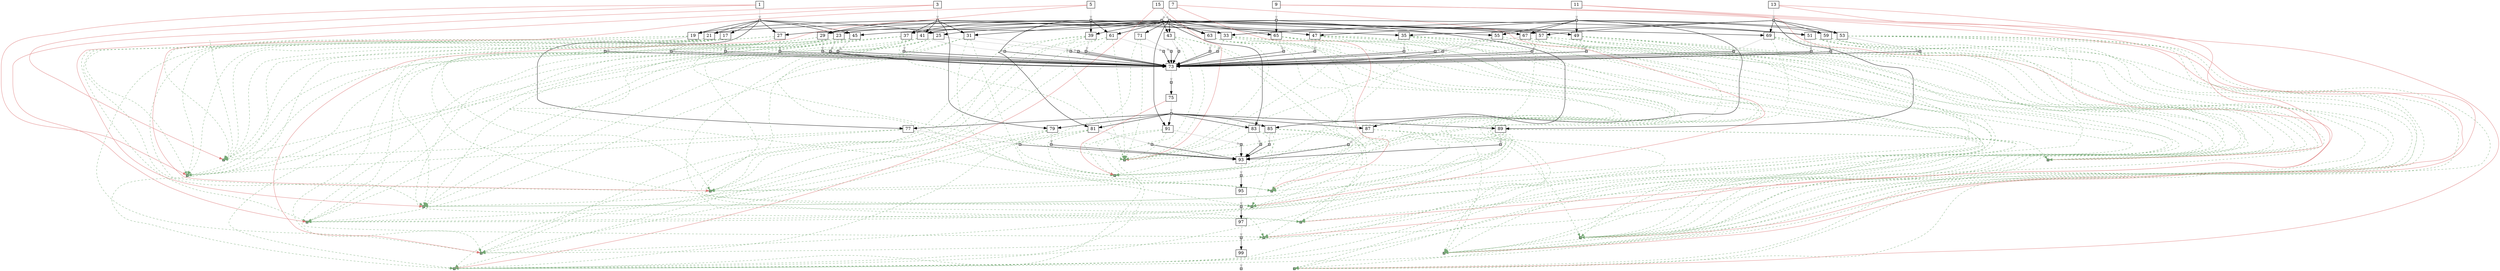 strict digraph  {
	node [label="\N"];
	1	 [height=0,
		shape=rect,
		size=13.44,
		width=0];
	2	 [fillcolor=gray,
		height=0.1,
		label="",
		shape=rect,
		size=0,
		style=filled,
		width=0.1];
	1 -> 2	 [color=gray,
		size=12542370.0];
	101	 [fillcolor="#88bb88",
		height=0.1,
		label="",
		shape=rect,
		size=0,
		style=filled,
		width=0.1];
	1 -> 101	 [color="#dd7777",
		size=2198396.0,
		weight=0];
	102	 [fillcolor="#88bb88",
		height=0.1,
		label="",
		shape=rect,
		size=0,
		style=filled,
		width=0.1];
	1 -> 102	 [color="#dd7777",
		size=2198396.0,
		weight=0];
	17	 [height=0,
		shape=rect,
		size=10.54,
		width=0];
	2 -> 17	 [size=0];
	19	 [height=0,
		shape=rect,
		size=10.68,
		width=0];
	2 -> 19	 [size=0];
	21	 [height=0,
		shape=rect,
		size=10.61,
		width=0];
	2 -> 21	 [size=0];
	23	 [height=0,
		shape=rect,
		size=10.43,
		width=0];
	2 -> 23	 [size=0];
	25	 [height=0,
		shape=rect,
		size=10.62,
		width=0];
	2 -> 25	 [size=0];
	27	 [height=0,
		shape=rect,
		size=10.68,
		width=0];
	2 -> 27	 [size=0];
	45	 [height=0,
		shape=rect,
		size=10.78,
		width=0];
	2 -> 45	 [size=0];
	77	 [height=0,
		shape=rect,
		size=10.78,
		width=0];
	2 -> 77	 [size=0];
	3	 [height=0,
		shape=rect,
		size=13.86,
		width=0];
	4	 [fillcolor=gray,
		height=0.1,
		label="",
		shape=rect,
		size=0,
		style=filled,
		width=0.1];
	3 -> 4	 [color=gray,
		size=12560334.0];
	103	 [fillcolor="#88bb88",
		height=0.1,
		label="",
		shape=rect,
		size=0,
		style=filled,
		width=0.1];
	3 -> 103	 [color="#dd7777",
		size=2198396.0,
		weight=0];
	104	 [fillcolor="#88bb88",
		height=0.1,
		label="",
		shape=rect,
		size=0,
		style=filled,
		width=0.1];
	3 -> 104	 [color="#dd7777",
		size=2198396.0,
		weight=0];
	4 -> 19	 [size=0];
	29	 [height=0,
		shape=rect,
		size=10.61,
		width=0];
	4 -> 29	 [size=0];
	31	 [height=0,
		shape=rect,
		size=10.63,
		width=0];
	4 -> 31	 [size=0];
	33	 [height=0,
		shape=rect,
		size=10.56,
		width=0];
	4 -> 33	 [size=0];
	35	 [height=0,
		shape=rect,
		size=10.63,
		width=0];
	4 -> 35	 [size=0];
	37	 [height=0,
		shape=rect,
		size=10.41,
		width=0];
	4 -> 37	 [size=0];
	41	 [height=0,
		shape=rect,
		size=10.45,
		width=0];
	4 -> 41	 [size=0];
	79	 [height=0,
		shape=rect,
		size=10.76,
		width=0];
	4 -> 79	 [size=0];
	5	 [height=0,
		shape=rect,
		size=13.59,
		width=0];
	6	 [fillcolor=gray,
		height=0.1,
		label="",
		shape=rect,
		size=0,
		style=filled,
		width=0.1];
	5 -> 6	 [color=gray,
		size=12556720.0];
	105	 [fillcolor="#88bb88",
		height=0.1,
		label="",
		shape=rect,
		size=0,
		style=filled,
		width=0.1];
	5 -> 105	 [color="#dd7777",
		size=2198396.0,
		weight=0];
	106	 [fillcolor="#88bb88",
		height=0.1,
		label="",
		shape=rect,
		size=0,
		style=filled,
		width=0.1];
	5 -> 106	 [color="#dd7777",
		size=2198396.0,
		weight=0];
	6 -> 21	 [size=0];
	6 -> 29	 [size=0];
	39	 [height=0,
		shape=rect,
		size=10.73,
		width=0];
	6 -> 39	 [size=0];
	47	 [height=0,
		shape=rect,
		size=10.76,
		width=0];
	6 -> 47	 [size=0];
	57	 [height=0,
		shape=rect,
		size=10.54,
		width=0];
	6 -> 57	 [size=0];
	61	 [height=0,
		shape=rect,
		size=10.72,
		width=0];
	6 -> 61	 [size=0];
	81	 [height=0,
		shape=rect,
		size=10.6,
		width=0];
	6 -> 81	 [size=0];
	7	 [height=0,
		shape=rect,
		size=13.65,
		width=0];
	8	 [fillcolor=gray,
		height=0.1,
		label="",
		shape=rect,
		size=0,
		style=filled,
		width=0.1];
	7 -> 8	 [color=gray,
		size=12550950.0];
	107	 [fillcolor="#88bb88",
		height=0.1,
		label="",
		shape=rect,
		size=0,
		style=filled,
		width=0.1];
	7 -> 107	 [color="#dd7777",
		size=2198396.0,
		weight=0];
	108	 [fillcolor="#88bb88",
		height=0.1,
		label="",
		shape=rect,
		size=0,
		style=filled,
		width=0.1];
	7 -> 108	 [color="#dd7777",
		size=2198396.0,
		weight=0];
	8 -> 23	 [size=0];
	8 -> 31	 [size=0];
	8 -> 41	 [size=0];
	43	 [height=0,
		shape=rect,
		size=10.59,
		width=0];
	8 -> 43	 [size=0];
	49	 [height=0,
		shape=rect,
		size=10.7,
		width=0];
	8 -> 49	 [size=0];
	63	 [height=0,
		shape=rect,
		size=10.46,
		width=0];
	8 -> 63	 [size=0];
	83	 [height=0,
		shape=rect,
		size=10.86,
		width=0];
	8 -> 83	 [size=0];
	9	 [height=0,
		shape=rect,
		size=13.43,
		width=0];
	10	 [fillcolor=gray,
		height=0.1,
		label="",
		shape=rect,
		size=0,
		style=filled,
		width=0.1];
	9 -> 10	 [color=gray,
		size=12562602.0];
	109	 [fillcolor="#88bb88",
		height=0.1,
		label="",
		shape=rect,
		size=0,
		style=filled,
		width=0.1];
	9 -> 109	 [color="#dd7777",
		size=2198396.0,
		weight=0];
	110	 [fillcolor="#88bb88",
		height=0.1,
		label="",
		shape=rect,
		size=0,
		style=filled,
		width=0.1];
	9 -> 110	 [color="#dd7777",
		size=2198396.0,
		weight=0];
	10 -> 25	 [size=0];
	10 -> 45	 [size=0];
	51	 [height=0,
		shape=rect,
		size=10.36,
		width=0];
	10 -> 51	 [size=0];
	65	 [height=0,
		shape=rect,
		size=10.57,
		width=0];
	10 -> 65	 [size=0];
	85	 [height=0,
		shape=rect,
		size=10.63,
		width=0];
	10 -> 85	 [size=0];
	11	 [height=0,
		shape=rect,
		size=13.36,
		width=0];
	12	 [fillcolor=gray,
		height=0.1,
		label="",
		shape=rect,
		size=0,
		style=filled,
		width=0.1];
	11 -> 12	 [color=gray,
		size=12538100.0];
	111	 [fillcolor="#88bb88",
		height=0.1,
		label="",
		shape=rect,
		size=0,
		style=filled,
		width=0.1];
	11 -> 111	 [color="#dd7777",
		size=2198396.0,
		weight=0];
	112	 [fillcolor="#88bb88",
		height=0.1,
		label="",
		shape=rect,
		size=0,
		style=filled,
		width=0.1];
	11 -> 112	 [color="#dd7777",
		size=2198396.0,
		weight=0];
	12 -> 33	 [size=0];
	12 -> 47	 [size=0];
	12 -> 49	 [size=0];
	12 -> 51	 [size=0];
	53	 [height=0,
		shape=rect,
		size=10.45,
		width=0];
	12 -> 53	 [size=0];
	55	 [height=0,
		shape=rect,
		size=10.67,
		width=0];
	12 -> 55	 [size=0];
	59	 [height=0,
		shape=rect,
		size=10.63,
		width=0];
	12 -> 59	 [size=0];
	67	 [height=0,
		shape=rect,
		size=10.57,
		width=0];
	12 -> 67	 [size=0];
	87	 [height=0,
		shape=rect,
		size=10.73,
		width=0];
	12 -> 87	 [size=0];
	13	 [height=0,
		shape=rect,
		size=13.15,
		width=0];
	14	 [fillcolor=gray,
		height=0.1,
		label="",
		shape=rect,
		size=0,
		style=filled,
		width=0.1];
	13 -> 14	 [color=gray,
		size=12523862.0];
	113	 [fillcolor="#88bb88",
		height=0.1,
		label="",
		shape=rect,
		size=0,
		style=filled,
		width=0.1];
	13 -> 113	 [color="#dd7777",
		size=2198396.0,
		weight=0];
	114	 [fillcolor="#88bb88",
		height=0.1,
		label="",
		shape=rect,
		size=0,
		style=filled,
		width=0.1];
	13 -> 114	 [color="#dd7777",
		size=2198396.0,
		weight=0];
	14 -> 35	 [size=0];
	14 -> 53	 [size=0];
	14 -> 57	 [size=0];
	14 -> 59	 [size=0];
	69	 [height=0,
		shape=rect,
		size=10.68,
		width=0];
	14 -> 69	 [size=0];
	89	 [height=0,
		shape=rect,
		size=10.73,
		width=0];
	14 -> 89	 [size=0];
	15	 [height=0,
		shape=rect,
		size=13.58,
		width=0];
	16	 [fillcolor=gray,
		height=0.1,
		label="",
		shape=rect,
		size=0,
		style=filled,
		width=0.1];
	15 -> 16	 [color=gray,
		size=12582384.0];
	115	 [fillcolor="#88bb88",
		height=0.1,
		label="",
		shape=rect,
		size=0,
		style=filled,
		width=0.1];
	15 -> 115	 [color="#dd7777",
		size=2198396.0,
		weight=0];
	116	 [fillcolor="#88bb88",
		height=0.1,
		label="",
		shape=rect,
		size=0,
		style=filled,
		width=0.1];
	15 -> 116	 [color="#dd7777",
		size=2198396.0,
		weight=0];
	16 -> 27	 [size=0];
	16 -> 37	 [size=0];
	16 -> 39	 [size=0];
	16 -> 43	 [size=0];
	16 -> 55	 [size=0];
	16 -> 61	 [size=0];
	16 -> 63	 [size=0];
	16 -> 65	 [size=0];
	16 -> 67	 [size=0];
	16 -> 69	 [size=0];
	71	 [height=0,
		shape=rect,
		size=10.57,
		width=0];
	16 -> 71	 [size=0];
	91	 [height=0,
		shape=rect,
		size=10.55,
		width=0];
	16 -> 91	 [size=0];
	18	 [fillcolor=gray,
		height=0.1,
		label="",
		shape=rect,
		size=0,
		style=filled,
		width=0.1];
	17 -> 18	 [color=gray,
		size=8620158.0];
	17 -> 101	 [color="#77aa77",
		size=0,
		style=dashed,
		weight=0];
	17 -> 102	 [color="#77aa77",
		size=0,
		style=dashed,
		weight=0];
	73	 [height=0,
		shape=rect,
		size=2.24,
		width=0];
	18 -> 73	 [size=299868.0];
	20	 [fillcolor=gray,
		height=0.1,
		label="",
		shape=rect,
		size=0,
		style=filled,
		width=0.1];
	19 -> 20	 [color=gray,
		size=16958108.0];
	19 -> 101	 [color="#77aa77",
		size=0,
		style=dashed,
		weight=0];
	19 -> 102	 [color="#77aa77",
		size=0,
		style=dashed,
		weight=0];
	19 -> 103	 [color="#77aa77",
		size=0,
		style=dashed,
		weight=0];
	19 -> 104	 [color="#77aa77",
		size=0,
		style=dashed,
		weight=0];
	20 -> 73	 [size=299868.0];
	22	 [fillcolor=gray,
		height=0.1,
		label="",
		shape=rect,
		size=0,
		style=filled,
		width=0.1];
	21 -> 22	 [color=gray,
		size=16954494.0];
	21 -> 101	 [color="#77aa77",
		size=0,
		style=dashed,
		weight=0];
	21 -> 102	 [color="#77aa77",
		size=0,
		style=dashed,
		weight=0];
	21 -> 105	 [color="#77aa77",
		size=0,
		style=dashed,
		weight=0];
	21 -> 106	 [color="#77aa77",
		size=0,
		style=dashed,
		weight=0];
	22 -> 73	 [size=299868.0];
	24	 [fillcolor=gray,
		height=0.1,
		label="",
		shape=rect,
		size=0,
		style=filled,
		width=0.1];
	23 -> 24	 [color=gray,
		size=16948724.0];
	23 -> 101	 [color="#77aa77",
		size=0,
		style=dashed,
		weight=0];
	23 -> 102	 [color="#77aa77",
		size=0,
		style=dashed,
		weight=0];
	23 -> 107	 [color="#77aa77",
		size=0,
		style=dashed,
		weight=0];
	23 -> 108	 [color="#77aa77",
		size=0,
		style=dashed,
		weight=0];
	24 -> 73	 [size=299868.0];
	26	 [fillcolor=gray,
		height=0.1,
		label="",
		shape=rect,
		size=0,
		style=filled,
		width=0.1];
	25 -> 26	 [color=gray,
		size=16960376.0];
	25 -> 101	 [color="#77aa77",
		size=0,
		style=dashed,
		weight=0];
	25 -> 102	 [color="#77aa77",
		size=0,
		style=dashed,
		weight=0];
	25 -> 109	 [color="#77aa77",
		size=0,
		style=dashed,
		weight=0];
	25 -> 110	 [color="#77aa77",
		size=0,
		style=dashed,
		weight=0];
	26 -> 73	 [size=299868.0];
	28	 [fillcolor=gray,
		height=0.1,
		label="",
		shape=rect,
		size=0,
		style=filled,
		width=0.1];
	27 -> 28	 [color=gray,
		size=16980158.0];
	27 -> 101	 [color="#77aa77",
		size=0,
		style=dashed,
		weight=0];
	27 -> 102	 [color="#77aa77",
		size=0,
		style=dashed,
		weight=0];
	27 -> 115	 [color="#77aa77",
		size=0,
		style=dashed,
		weight=0];
	27 -> 116	 [color="#77aa77",
		size=0,
		style=dashed,
		weight=0];
	28 -> 73	 [size=299868.0];
	30	 [fillcolor=gray,
		height=0.1,
		label="",
		shape=rect,
		size=0,
		style=filled,
		width=0.1];
	29 -> 30	 [color=gray,
		size=16972458.0];
	29 -> 103	 [color="#77aa77",
		size=0,
		style=dashed,
		weight=0];
	29 -> 104	 [color="#77aa77",
		size=0,
		style=dashed,
		weight=0];
	29 -> 105	 [color="#77aa77",
		size=0,
		style=dashed,
		weight=0];
	29 -> 106	 [color="#77aa77",
		size=0,
		style=dashed,
		weight=0];
	30 -> 73	 [size=299868.0];
	32	 [fillcolor=gray,
		height=0.1,
		label="",
		shape=rect,
		size=0,
		style=filled,
		width=0.1];
	31 -> 32	 [color=gray,
		size=16966688.0];
	31 -> 103	 [color="#77aa77",
		size=0,
		style=dashed,
		weight=0];
	31 -> 104	 [color="#77aa77",
		size=0,
		style=dashed,
		weight=0];
	31 -> 107	 [color="#77aa77",
		size=0,
		style=dashed,
		weight=0];
	31 -> 108	 [color="#77aa77",
		size=0,
		style=dashed,
		weight=0];
	32 -> 73	 [size=299868.0];
	34	 [fillcolor=gray,
		height=0.1,
		label="",
		shape=rect,
		size=0,
		style=filled,
		width=0.1];
	33 -> 34	 [color=gray,
		size=16953838.0];
	33 -> 103	 [color="#77aa77",
		size=0,
		style=dashed,
		weight=0];
	33 -> 104	 [color="#77aa77",
		size=0,
		style=dashed,
		weight=0];
	33 -> 111	 [color="#77aa77",
		size=0,
		style=dashed,
		weight=0];
	33 -> 112	 [color="#77aa77",
		size=0,
		style=dashed,
		weight=0];
	34 -> 73	 [size=299868.0];
	36	 [fillcolor=gray,
		height=0.1,
		label="",
		shape=rect,
		size=0,
		style=filled,
		width=0.1];
	35 -> 36	 [color=gray,
		size=16939600.0];
	35 -> 103	 [color="#77aa77",
		size=0,
		style=dashed,
		weight=0];
	35 -> 104	 [color="#77aa77",
		size=0,
		style=dashed,
		weight=0];
	35 -> 113	 [color="#77aa77",
		size=0,
		style=dashed,
		weight=0];
	35 -> 114	 [color="#77aa77",
		size=0,
		style=dashed,
		weight=0];
	36 -> 73	 [size=299868.0];
	38	 [fillcolor=gray,
		height=0.1,
		label="",
		shape=rect,
		size=0,
		style=filled,
		width=0.1];
	37 -> 38	 [color=gray,
		size=16998122.0];
	37 -> 103	 [color="#77aa77",
		size=0,
		style=dashed,
		weight=0];
	37 -> 104	 [color="#77aa77",
		size=0,
		style=dashed,
		weight=0];
	37 -> 115	 [color="#77aa77",
		size=0,
		style=dashed,
		weight=0];
	37 -> 116	 [color="#77aa77",
		size=0,
		style=dashed,
		weight=0];
	38 -> 73	 [size=299868.0];
	40	 [fillcolor=gray,
		height=0.1,
		label="",
		shape=rect,
		size=0,
		style=filled,
		width=0.1];
	39 -> 40	 [color=gray,
		size=16994508.0];
	39 -> 105	 [color="#77aa77",
		size=0,
		style=dashed,
		weight=0];
	39 -> 106	 [color="#77aa77",
		size=0,
		style=dashed,
		weight=0];
	39 -> 115	 [color="#77aa77",
		size=0,
		style=dashed,
		weight=0];
	39 -> 116	 [color="#77aa77",
		size=0,
		style=dashed,
		weight=0];
	40 -> 73	 [size=299868.0];
	42	 [fillcolor=gray,
		height=0.1,
		label="",
		shape=rect,
		size=0,
		style=filled,
		width=0.1];
	41 -> 42	 [color=gray,
		size=16966688.0];
	41 -> 103	 [color="#77aa77",
		size=0,
		style=dashed,
		weight=0];
	41 -> 104	 [color="#77aa77",
		size=0,
		style=dashed,
		weight=0];
	41 -> 107	 [color="#77aa77",
		size=0,
		style=dashed,
		weight=0];
	41 -> 108	 [color="#77aa77",
		size=0,
		style=dashed,
		weight=0];
	42 -> 73	 [size=299868.0];
	44	 [fillcolor=gray,
		height=0.1,
		label="",
		shape=rect,
		size=0,
		style=filled,
		width=0.1];
	43 -> 44	 [color=gray,
		size=16988738.0];
	43 -> 107	 [color="#77aa77",
		size=0,
		style=dashed,
		weight=0];
	43 -> 108	 [color="#77aa77",
		size=0,
		style=dashed,
		weight=0];
	43 -> 115	 [color="#77aa77",
		size=0,
		style=dashed,
		weight=0];
	43 -> 116	 [color="#77aa77",
		size=0,
		style=dashed,
		weight=0];
	44 -> 73	 [size=299868.0];
	46	 [fillcolor=gray,
		height=0.1,
		label="",
		shape=rect,
		size=0,
		style=filled,
		width=0.1];
	45 -> 46	 [color=gray,
		size=16960376.0];
	45 -> 101	 [color="#77aa77",
		size=0,
		style=dashed,
		weight=0];
	45 -> 102	 [color="#77aa77",
		size=0,
		style=dashed,
		weight=0];
	45 -> 109	 [color="#77aa77",
		size=0,
		style=dashed,
		weight=0];
	45 -> 110	 [color="#77aa77",
		size=0,
		style=dashed,
		weight=0];
	46 -> 73	 [size=299868.0];
	48	 [fillcolor=gray,
		height=0.1,
		label="",
		shape=rect,
		size=0,
		style=filled,
		width=0.1];
	47 -> 48	 [color=gray,
		size=16950224.0];
	47 -> 105	 [color="#77aa77",
		size=0,
		style=dashed,
		weight=0];
	47 -> 106	 [color="#77aa77",
		size=0,
		style=dashed,
		weight=0];
	47 -> 111	 [color="#77aa77",
		size=0,
		style=dashed,
		weight=0];
	47 -> 112	 [color="#77aa77",
		size=0,
		style=dashed,
		weight=0];
	48 -> 73	 [size=299868.0];
	50	 [fillcolor=gray,
		height=0.1,
		label="",
		shape=rect,
		size=0,
		style=filled,
		width=0.1];
	49 -> 50	 [color=gray,
		size=16944454.0];
	49 -> 107	 [color="#77aa77",
		size=0,
		style=dashed,
		weight=0];
	49 -> 108	 [color="#77aa77",
		size=0,
		style=dashed,
		weight=0];
	49 -> 111	 [color="#77aa77",
		size=0,
		style=dashed,
		weight=0];
	49 -> 112	 [color="#77aa77",
		size=0,
		style=dashed,
		weight=0];
	50 -> 73	 [size=299868.0];
	52	 [fillcolor=gray,
		height=0.1,
		label="",
		shape=rect,
		size=0,
		style=filled,
		width=0.1];
	51 -> 52	 [color=gray,
		size=16956106.0];
	51 -> 109	 [color="#77aa77",
		size=0,
		style=dashed,
		weight=0];
	51 -> 110	 [color="#77aa77",
		size=0,
		style=dashed,
		weight=0];
	51 -> 111	 [color="#77aa77",
		size=0,
		style=dashed,
		weight=0];
	51 -> 112	 [color="#77aa77",
		size=0,
		style=dashed,
		weight=0];
	52 -> 73	 [size=299868.0];
	54	 [fillcolor=gray,
		height=0.1,
		label="",
		shape=rect,
		size=0,
		style=filled,
		width=0.1];
	53 -> 54	 [color=gray,
		size=16917366.0];
	53 -> 111	 [color="#77aa77",
		size=0,
		style=dashed,
		weight=0];
	53 -> 112	 [color="#77aa77",
		size=0,
		style=dashed,
		weight=0];
	53 -> 113	 [color="#77aa77",
		size=0,
		style=dashed,
		weight=0];
	53 -> 114	 [color="#77aa77",
		size=0,
		style=dashed,
		weight=0];
	54 -> 73	 [size=299868.0];
	56	 [fillcolor=gray,
		height=0.1,
		label="",
		shape=rect,
		size=0,
		style=filled,
		width=0.1];
	55 -> 56	 [color=gray,
		size=16975888.0];
	55 -> 111	 [color="#77aa77",
		size=0,
		style=dashed,
		weight=0];
	55 -> 112	 [color="#77aa77",
		size=0,
		style=dashed,
		weight=0];
	55 -> 115	 [color="#77aa77",
		size=0,
		style=dashed,
		weight=0];
	55 -> 116	 [color="#77aa77",
		size=0,
		style=dashed,
		weight=0];
	56 -> 73	 [size=299868.0];
	58	 [fillcolor=gray,
		height=0.1,
		label="",
		shape=rect,
		size=0,
		style=filled,
		width=0.1];
	57 -> 58	 [color=gray,
		size=16935986.0];
	57 -> 105	 [color="#77aa77",
		size=0,
		style=dashed,
		weight=0];
	57 -> 106	 [color="#77aa77",
		size=0,
		style=dashed,
		weight=0];
	57 -> 113	 [color="#77aa77",
		size=0,
		style=dashed,
		weight=0];
	57 -> 114	 [color="#77aa77",
		size=0,
		style=dashed,
		weight=0];
	58 -> 73	 [size=299868.0];
	60	 [fillcolor=gray,
		height=0.1,
		label="",
		shape=rect,
		size=0,
		style=filled,
		width=0.1];
	59 -> 60	 [color=gray,
		size=16917366.0];
	59 -> 111	 [color="#77aa77",
		size=0,
		style=dashed,
		weight=0];
	59 -> 112	 [color="#77aa77",
		size=0,
		style=dashed,
		weight=0];
	59 -> 113	 [color="#77aa77",
		size=0,
		style=dashed,
		weight=0];
	59 -> 114	 [color="#77aa77",
		size=0,
		style=dashed,
		weight=0];
	60 -> 73	 [size=299868.0];
	62	 [fillcolor=gray,
		height=0.1,
		label="",
		shape=rect,
		size=0,
		style=filled,
		width=0.1];
	61 -> 62	 [color=gray,
		size=16994508.0];
	61 -> 105	 [color="#77aa77",
		size=0,
		style=dashed,
		weight=0];
	61 -> 106	 [color="#77aa77",
		size=0,
		style=dashed,
		weight=0];
	61 -> 115	 [color="#77aa77",
		size=0,
		style=dashed,
		weight=0];
	61 -> 116	 [color="#77aa77",
		size=0,
		style=dashed,
		weight=0];
	62 -> 73	 [size=299868.0];
	64	 [fillcolor=gray,
		height=0.1,
		label="",
		shape=rect,
		size=0,
		style=filled,
		width=0.1];
	63 -> 64	 [color=gray,
		size=16988738.0];
	63 -> 107	 [color="#77aa77",
		size=0,
		style=dashed,
		weight=0];
	63 -> 108	 [color="#77aa77",
		size=0,
		style=dashed,
		weight=0];
	63 -> 115	 [color="#77aa77",
		size=0,
		style=dashed,
		weight=0];
	63 -> 116	 [color="#77aa77",
		size=0,
		style=dashed,
		weight=0];
	64 -> 73	 [size=299868.0];
	66	 [fillcolor=gray,
		height=0.1,
		label="",
		shape=rect,
		size=0,
		style=filled,
		width=0.1];
	65 -> 66	 [color=gray,
		size=17000390.0];
	65 -> 109	 [color="#77aa77",
		size=0,
		style=dashed,
		weight=0];
	65 -> 110	 [color="#77aa77",
		size=0,
		style=dashed,
		weight=0];
	65 -> 115	 [color="#77aa77",
		size=0,
		style=dashed,
		weight=0];
	65 -> 116	 [color="#77aa77",
		size=0,
		style=dashed,
		weight=0];
	66 -> 73	 [size=299868.0];
	68	 [fillcolor=gray,
		height=0.1,
		label="",
		shape=rect,
		size=0,
		style=filled,
		width=0.1];
	67 -> 68	 [color=gray,
		size=16975888.0];
	67 -> 111	 [color="#77aa77",
		size=0,
		style=dashed,
		weight=0];
	67 -> 112	 [color="#77aa77",
		size=0,
		style=dashed,
		weight=0];
	67 -> 115	 [color="#77aa77",
		size=0,
		style=dashed,
		weight=0];
	67 -> 116	 [color="#77aa77",
		size=0,
		style=dashed,
		weight=0];
	68 -> 73	 [size=299868.0];
	70	 [fillcolor=gray,
		height=0.1,
		label="",
		shape=rect,
		size=0,
		style=filled,
		width=0.1];
	69 -> 70	 [color=gray,
		size=16961650.0];
	69 -> 113	 [color="#77aa77",
		size=0,
		style=dashed,
		weight=0];
	69 -> 114	 [color="#77aa77",
		size=0,
		style=dashed,
		weight=0];
	69 -> 115	 [color="#77aa77",
		size=0,
		style=dashed,
		weight=0];
	69 -> 116	 [color="#77aa77",
		size=0,
		style=dashed,
		weight=0];
	70 -> 73	 [size=299868.0];
	72	 [fillcolor=gray,
		height=0.1,
		label="",
		shape=rect,
		size=0,
		style=filled,
		width=0.1];
	71 -> 72	 [color=gray,
		size=8660172.0];
	71 -> 115	 [color="#77aa77",
		size=0,
		style=dashed,
		weight=0];
	71 -> 116	 [color="#77aa77",
		size=0,
		style=dashed,
		weight=0];
	72 -> 73	 [size=299868.0];
	74	 [fillcolor=gray,
		height=0.1,
		label="",
		shape=rect,
		size=0,
		style=filled,
		width=0.1];
	73 -> 74	 [color=gray,
		size=6641.0];
	75	 [height=0,
		shape=rect,
		size=3.74,
		width=0];
	74 -> 75	 [size=5878.0];
	76	 [fillcolor=gray,
		height=0.1,
		label="",
		shape=rect,
		size=0,
		style=filled,
		width=0.1];
	75 -> 76	 [color=gray,
		size=1765.0];
	117	 [fillcolor="#88bb88",
		height=0.1,
		label="",
		shape=rect,
		size=0,
		style=filled,
		width=0.1];
	75 -> 117	 [color="#dd7777",
		size=2198396.0,
		weight=0];
	76 -> 77	 [size=0];
	76 -> 79	 [size=0];
	76 -> 81	 [size=0];
	76 -> 83	 [size=0];
	76 -> 85	 [size=0];
	76 -> 87	 [size=0];
	76 -> 89	 [size=0];
	76 -> 91	 [size=0];
	78	 [fillcolor=gray,
		height=0.1,
		label="",
		shape=rect,
		size=0,
		style=filled,
		width=0.1];
	77 -> 78	 [color=gray,
		size=16628845.0];
	77 -> 101	 [color="#77aa77",
		size=0,
		style=dashed,
		weight=0];
	77 -> 102	 [color="#77aa77",
		size=0,
		style=dashed,
		weight=0];
	77 -> 117	 [color="#77aa77",
		size=0,
		style=dashed,
		weight=0];
	93	 [height=0,
		shape=rect,
		size=3.55,
		width=0];
	78 -> 93	 [size=8308434.0];
	80	 [fillcolor=gray,
		height=0.1,
		label="",
		shape=rect,
		size=0,
		style=filled,
		width=0.1];
	79 -> 80	 [color=gray,
		size=16665893.0];
	79 -> 103	 [color="#77aa77",
		size=0,
		style=dashed,
		weight=0];
	79 -> 104	 [color="#77aa77",
		size=0,
		style=dashed,
		weight=0];
	79 -> 117	 [color="#77aa77",
		size=0,
		style=dashed,
		weight=0];
	80 -> 93	 [size=8327518.0];
	82	 [fillcolor=gray,
		height=0.1,
		label="",
		shape=rect,
		size=0,
		style=filled,
		width=0.1];
	81 -> 82	 [color=gray,
		size=16668261.0];
	81 -> 105	 [color="#77aa77",
		size=0,
		style=dashed,
		weight=0];
	81 -> 106	 [color="#77aa77",
		size=0,
		style=dashed,
		weight=0];
	81 -> 117	 [color="#77aa77",
		size=0,
		style=dashed,
		weight=0];
	82 -> 93	 [size=8333500.0];
	84	 [fillcolor=gray,
		height=0.1,
		label="",
		shape=rect,
		size=0,
		style=filled,
		width=0.1];
	83 -> 84	 [color=gray,
		size=16638933.0];
	83 -> 107	 [color="#77aa77",
		size=0,
		style=dashed,
		weight=0];
	83 -> 108	 [color="#77aa77",
		size=0,
		style=dashed,
		weight=0];
	83 -> 117	 [color="#77aa77",
		size=0,
		style=dashed,
		weight=0];
	84 -> 93	 [size=8309942.0];
	86	 [fillcolor=gray,
		height=0.1,
		label="",
		shape=rect,
		size=0,
		style=filled,
		width=0.1];
	85 -> 86	 [color=gray,
		size=16648859.0];
	85 -> 109	 [color="#77aa77",
		size=0,
		style=dashed,
		weight=0];
	85 -> 110	 [color="#77aa77",
		size=0,
		style=dashed,
		weight=0];
	85 -> 117	 [color="#77aa77",
		size=0,
		style=dashed,
		weight=0];
	86 -> 93	 [size=8308216.0];
	88	 [fillcolor=gray,
		height=0.1,
		label="",
		shape=rect,
		size=0,
		style=filled,
		width=0.1];
	87 -> 88	 [color=gray,
		size=16610961.0];
	87 -> 111	 [color="#77aa77",
		size=0,
		style=dashed,
		weight=0];
	87 -> 112	 [color="#77aa77",
		size=0,
		style=dashed,
		weight=0];
	87 -> 117	 [color="#77aa77",
		size=0,
		style=dashed,
		weight=0];
	88 -> 93	 [size=8294820.0];
	90	 [fillcolor=gray,
		height=0.1,
		label="",
		shape=rect,
		size=0,
		style=filled,
		width=0.1];
	89 -> 90	 [color=gray,
		size=16639333.0];
	89 -> 113	 [color="#77aa77",
		size=0,
		style=dashed,
		weight=0];
	89 -> 114	 [color="#77aa77",
		size=0,
		style=dashed,
		weight=0];
	89 -> 117	 [color="#77aa77",
		size=0,
		style=dashed,
		weight=0];
	90 -> 93	 [size=8337430.0];
	92	 [fillcolor=gray,
		height=0.1,
		label="",
		shape=rect,
		size=0,
		style=filled,
		width=0.1];
	91 -> 92	 [color=gray,
		size=16688131.0];
	91 -> 115	 [color="#77aa77",
		size=0,
		style=dashed,
		weight=0];
	91 -> 116	 [color="#77aa77",
		size=0,
		style=dashed,
		weight=0];
	91 -> 117	 [color="#77aa77",
		size=0,
		style=dashed,
		weight=0];
	92 -> 93	 [size=8327706.0];
	94	 [fillcolor=gray,
		height=0.1,
		label="",
		shape=rect,
		size=0,
		style=filled,
		width=0.1];
	93 -> 94	 [color=gray,
		size=4139.0];
	95	 [height=0,
		shape=rect,
		size=4.84,
		width=0];
	94 -> 95	 [size=2799.0];
	96	 [fillcolor=gray,
		height=0.1,
		label="",
		shape=rect,
		size=0,
		style=filled,
		width=0.1];
	95 -> 96	 [color=gray,
		size=109876184.0];
	97	 [height=0,
		shape=rect,
		size=4.88,
		width=0];
	96 -> 97	 [size=109875880.0];
	98	 [fillcolor=gray,
		height=0.1,
		label="",
		shape=rect,
		size=0,
		style=filled,
		width=0.1];
	97 -> 98	 [color=gray,
		size=2198396.0];
	99	 [height=0,
		shape=rect,
		size=0.46,
		width=0];
	98 -> 99	 [size=2198396.0];
	100	 [fillcolor=gray,
		height=0.1,
		label="",
		shape=rect,
		size=0,
		style=filled,
		width=0.1];
	99 -> 100	 [color=gray,
		size=229551.0];
}
